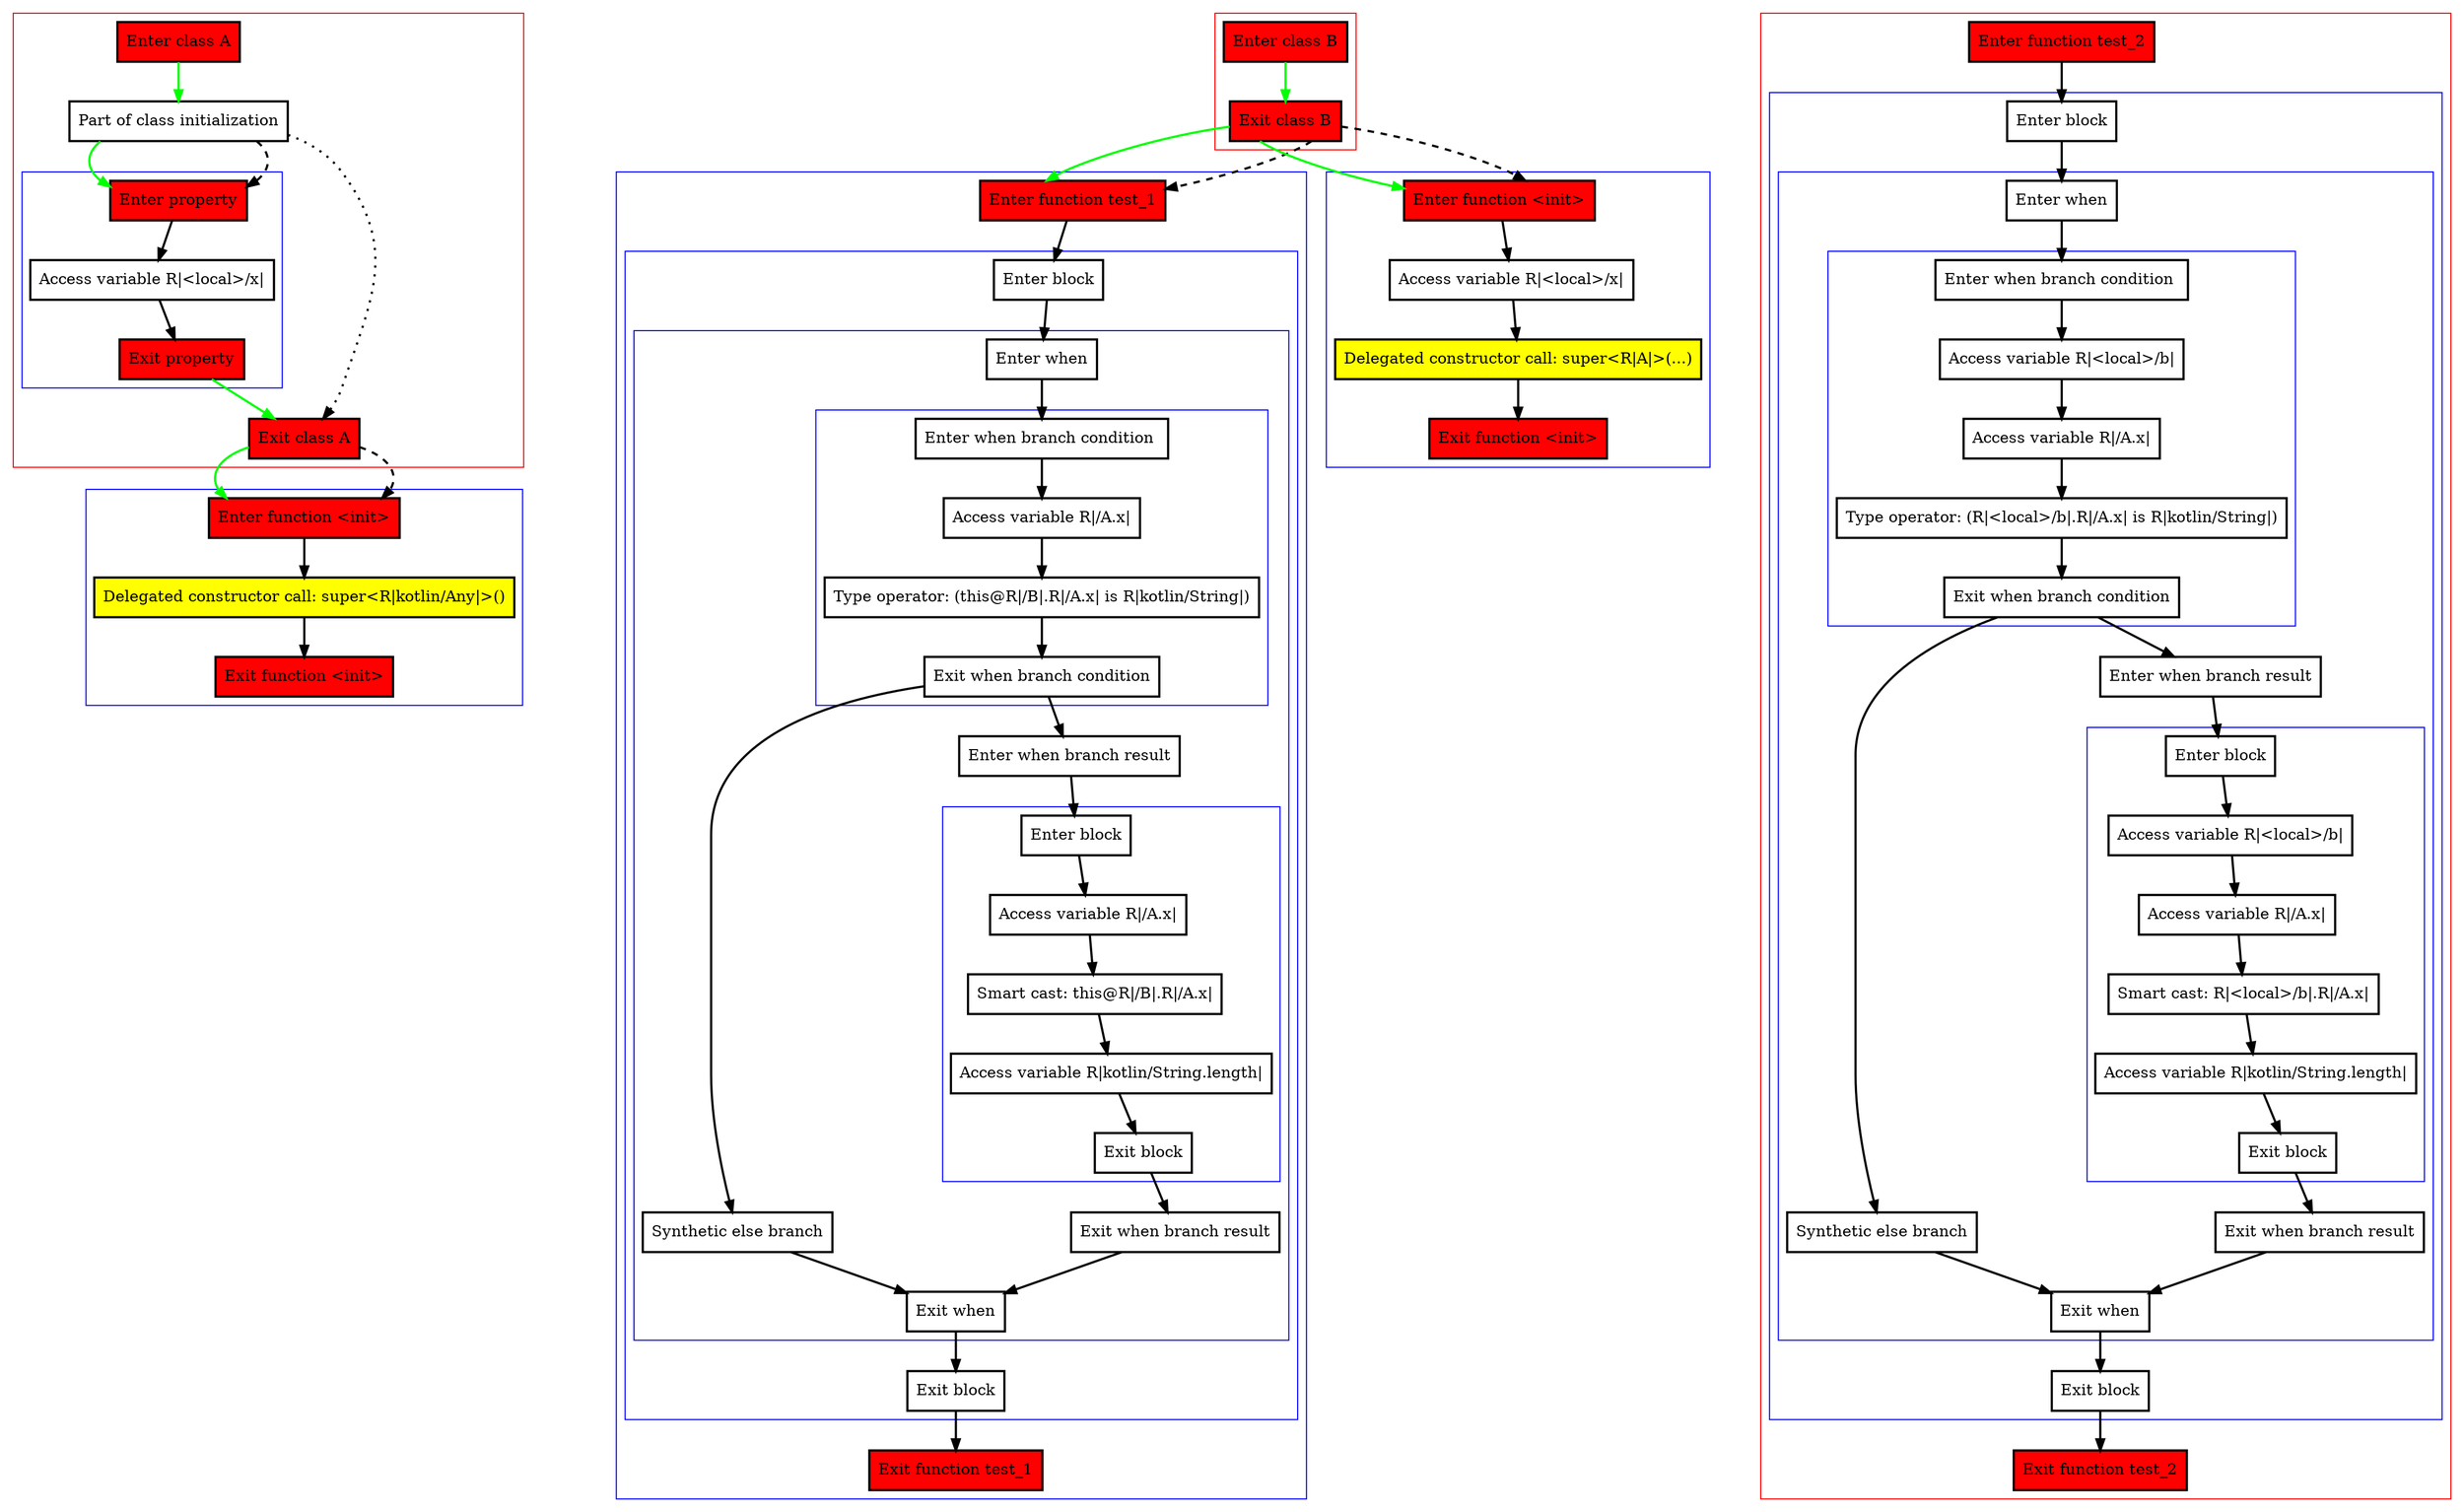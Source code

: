 digraph overridenOpenVal_kt {
    graph [nodesep=3]
    node [shape=box penwidth=2]
    edge [penwidth=2]

    subgraph cluster_0 {
        color=red
        0 [label="Enter class A" style="filled" fillcolor=red];
        1 [label="Part of class initialization"];
        subgraph cluster_1 {
            color=blue
            2 [label="Enter property" style="filled" fillcolor=red];
            3 [label="Access variable R|<local>/x|"];
            4 [label="Exit property" style="filled" fillcolor=red];
        }
        5 [label="Exit class A" style="filled" fillcolor=red];
    }
    subgraph cluster_2 {
        color=blue
        6 [label="Enter function <init>" style="filled" fillcolor=red];
        7 [label="Delegated constructor call: super<R|kotlin/Any|>()" style="filled" fillcolor=yellow];
        8 [label="Exit function <init>" style="filled" fillcolor=red];
    }
    0 -> {1} [color=green];
    1 -> {2} [color=green];
    1 -> {5} [style=dotted];
    1 -> {2} [style=dashed];
    2 -> {3};
    3 -> {4};
    4 -> {5} [color=green];
    5 -> {6} [color=green];
    5 -> {6} [style=dashed];
    6 -> {7};
    7 -> {8};

    subgraph cluster_3 {
        color=red
        9 [label="Enter class B" style="filled" fillcolor=red];
        10 [label="Exit class B" style="filled" fillcolor=red];
    }
    subgraph cluster_4 {
        color=blue
        11 [label="Enter function test_1" style="filled" fillcolor=red];
        subgraph cluster_5 {
            color=blue
            12 [label="Enter block"];
            subgraph cluster_6 {
                color=blue
                13 [label="Enter when"];
                subgraph cluster_7 {
                    color=blue
                    14 [label="Enter when branch condition "];
                    15 [label="Access variable R|/A.x|"];
                    16 [label="Type operator: (this@R|/B|.R|/A.x| is R|kotlin/String|)"];
                    17 [label="Exit when branch condition"];
                }
                18 [label="Synthetic else branch"];
                19 [label="Enter when branch result"];
                subgraph cluster_8 {
                    color=blue
                    20 [label="Enter block"];
                    21 [label="Access variable R|/A.x|"];
                    22 [label="Smart cast: this@R|/B|.R|/A.x|"];
                    23 [label="Access variable R|kotlin/String.length|"];
                    24 [label="Exit block"];
                }
                25 [label="Exit when branch result"];
                26 [label="Exit when"];
            }
            27 [label="Exit block"];
        }
        28 [label="Exit function test_1" style="filled" fillcolor=red];
    }
    subgraph cluster_9 {
        color=blue
        29 [label="Enter function <init>" style="filled" fillcolor=red];
        30 [label="Access variable R|<local>/x|"];
        31 [label="Delegated constructor call: super<R|A|>(...)" style="filled" fillcolor=yellow];
        32 [label="Exit function <init>" style="filled" fillcolor=red];
    }
    9 -> {10} [color=green];
    10 -> {11 29} [color=green];
    10 -> {11 29} [style=dashed];
    11 -> {12};
    12 -> {13};
    13 -> {14};
    14 -> {15};
    15 -> {16};
    16 -> {17};
    17 -> {18 19};
    18 -> {26};
    19 -> {20};
    20 -> {21};
    21 -> {22};
    22 -> {23};
    23 -> {24};
    24 -> {25};
    25 -> {26};
    26 -> {27};
    27 -> {28};
    29 -> {30};
    30 -> {31};
    31 -> {32};

    subgraph cluster_10 {
        color=red
        33 [label="Enter function test_2" style="filled" fillcolor=red];
        subgraph cluster_11 {
            color=blue
            34 [label="Enter block"];
            subgraph cluster_12 {
                color=blue
                35 [label="Enter when"];
                subgraph cluster_13 {
                    color=blue
                    36 [label="Enter when branch condition "];
                    37 [label="Access variable R|<local>/b|"];
                    38 [label="Access variable R|/A.x|"];
                    39 [label="Type operator: (R|<local>/b|.R|/A.x| is R|kotlin/String|)"];
                    40 [label="Exit when branch condition"];
                }
                41 [label="Synthetic else branch"];
                42 [label="Enter when branch result"];
                subgraph cluster_14 {
                    color=blue
                    43 [label="Enter block"];
                    44 [label="Access variable R|<local>/b|"];
                    45 [label="Access variable R|/A.x|"];
                    46 [label="Smart cast: R|<local>/b|.R|/A.x|"];
                    47 [label="Access variable R|kotlin/String.length|"];
                    48 [label="Exit block"];
                }
                49 [label="Exit when branch result"];
                50 [label="Exit when"];
            }
            51 [label="Exit block"];
        }
        52 [label="Exit function test_2" style="filled" fillcolor=red];
    }
    33 -> {34};
    34 -> {35};
    35 -> {36};
    36 -> {37};
    37 -> {38};
    38 -> {39};
    39 -> {40};
    40 -> {41 42};
    41 -> {50};
    42 -> {43};
    43 -> {44};
    44 -> {45};
    45 -> {46};
    46 -> {47};
    47 -> {48};
    48 -> {49};
    49 -> {50};
    50 -> {51};
    51 -> {52};

}

